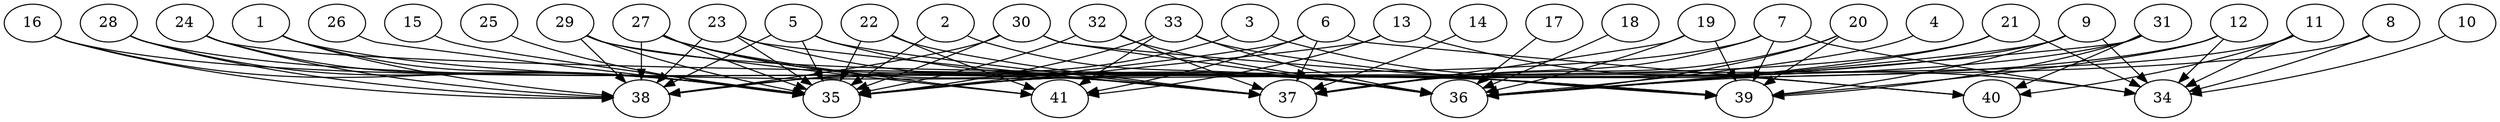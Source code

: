 // DAG (tier=3-complex, mode=data, n=41, ccr=0.525, fat=0.864, density=0.745, regular=0.314, jump=0.203, mindata=4194304, maxdata=33554432)
// DAG automatically generated by daggen at Sun Aug 24 16:33:35 2025
// /home/ermia/Project/Environments/daggen/bin/daggen --dot --ccr 0.525 --fat 0.864 --regular 0.314 --density 0.745 --jump 0.203 --mindata 4194304 --maxdata 33554432 -n 41 
digraph G {
  1 [size="1092720601925348992", alpha="0.03", expect_size="546360300962674496"]
  1 -> 35 [size ="615812947771392"]
  1 -> 38 [size ="615812947771392"]
  1 -> 39 [size ="615812947771392"]
  2 [size="14375378248624216064", alpha="0.10", expect_size="7187689124312108032"]
  2 -> 35 [size ="5107037197303808"]
  2 -> 36 [size ="5107037197303808"]
  3 [size="12289391279258462060544", alpha="0.03", expect_size="6144695639629231030272"]
  3 -> 38 [size ="4260333216595968"]
  3 -> 40 [size ="4260333216595968"]
  4 [size="502523585812607533056", alpha="0.12", expect_size="251261792906303766528"]
  4 -> 36 [size ="505662740103168"]
  5 [size="1700827461470054776832", alpha="0.00", expect_size="850413730735027388416"]
  5 -> 35 [size ="1139891442286592"]
  5 -> 36 [size ="1139891442286592"]
  5 -> 37 [size ="1139891442286592"]
  5 -> 38 [size ="1139891442286592"]
  6 [size="1083174869454282112", alpha="0.12", expect_size="541587434727141056"]
  6 -> 35 [size ="386293687123968"]
  6 -> 37 [size ="386293687123968"]
  6 -> 40 [size ="386293687123968"]
  6 -> 41 [size ="386293687123968"]
  7 [size="8379082844735012864000", alpha="0.16", expect_size="4189541422367506432000"]
  7 -> 34 [size ="3300306767052800"]
  7 -> 35 [size ="3300306767052800"]
  7 -> 37 [size ="3300306767052800"]
  7 -> 39 [size ="3300306767052800"]
  8 [size="9243809200331282", alpha="0.03", expect_size="4621904600165641"]
  8 -> 34 [size ="155610767163392"]
  8 -> 36 [size ="155610767163392"]
  9 [size="36391742813484040", alpha="0.04", expect_size="18195871406742020"]
  9 -> 34 [size ="2522540668878848"]
  9 -> 36 [size ="2522540668878848"]
  9 -> 38 [size ="2522540668878848"]
  9 -> 39 [size ="2522540668878848"]
  10 [size="37176874882639140487168", alpha="0.13", expect_size="18588437441319570243584"]
  10 -> 34 [size ="8911248888430592"]
  11 [size="6318590123184368910336", alpha="0.12", expect_size="3159295061592184455168"]
  11 -> 34 [size ="2734240907132928"]
  11 -> 37 [size ="2734240907132928"]
  11 -> 40 [size ="2734240907132928"]
  12 [size="300491586963352059904", alpha="0.07", expect_size="150245793481676029952"]
  12 -> 34 [size ="358903917314048"]
  12 -> 35 [size ="358903917314048"]
  12 -> 39 [size ="358903917314048"]
  13 [size="57148965626196600", alpha="0.08", expect_size="28574482813098300"]
  13 -> 34 [size ="1484307176620032"]
  13 -> 35 [size ="1484307176620032"]
  13 -> 41 [size ="1484307176620032"]
  14 [size="6829446324307202408448", alpha="0.01", expect_size="3414723162153601204224"]
  14 -> 37 [size ="2879698262556672"]
  15 [size="3476101146851132", alpha="0.01", expect_size="1738050573425566"]
  15 -> 35 [size ="204878026637312"]
  16 [size="272727124800845119488", alpha="0.11", expect_size="136363562400422559744"]
  16 -> 35 [size ="336440969920512"]
  16 -> 37 [size ="336440969920512"]
  16 -> 38 [size ="336440969920512"]
  17 [size="13013162574743601152000", alpha="0.13", expect_size="6506581287371800576000"]
  17 -> 36 [size ="4426004902707200"]
  18 [size="224812497172040777728", alpha="0.11", expect_size="112406248586020388864"]
  18 -> 36 [size ="295781009457152"]
  19 [size="70265307741710144", alpha="0.17", expect_size="35132653870855072"]
  19 -> 36 [size ="5602421183086592"]
  19 -> 37 [size ="5602421183086592"]
  19 -> 39 [size ="5602421183086592"]
  20 [size="2731543397000707072", alpha="0.14", expect_size="1365771698500353536"]
  20 -> 36 [size ="1912686510080000"]
  20 -> 37 [size ="1912686510080000"]
  20 -> 39 [size ="1912686510080000"]
  21 [size="15476135410508001280", alpha="0.09", expect_size="7738067705254000640"]
  21 -> 34 [size ="8022492446720000"]
  21 -> 35 [size ="8022492446720000"]
  21 -> 36 [size ="8022492446720000"]
  22 [size="749579339467025547264", alpha="0.04", expect_size="374789669733512773632"]
  22 -> 35 [size ="660138495049728"]
  22 -> 37 [size ="660138495049728"]
  22 -> 41 [size ="660138495049728"]
  23 [size="2353571102799691776000", alpha="0.08", expect_size="1176785551399845888000"]
  23 -> 35 [size ="1415494552780800"]
  23 -> 36 [size ="1415494552780800"]
  23 -> 37 [size ="1415494552780800"]
  23 -> 38 [size ="1415494552780800"]
  24 [size="235639799941016352", alpha="0.11", expect_size="117819899970508176"]
  24 -> 35 [size ="7303651018145792"]
  24 -> 38 [size ="7303651018145792"]
  24 -> 39 [size ="7303651018145792"]
  25 [size="18765946640462553088", alpha="0.01", expect_size="9382973320231276544"]
  25 -> 35 [size ="8489833072689152"]
  26 [size="449220419055166656", alpha="0.16", expect_size="224610209527583328"]
  26 -> 35 [size ="283361675313152"]
  27 [size="8434998657464871936", alpha="0.19", expect_size="4217499328732435968"]
  27 -> 35 [size ="3476984743067648"]
  27 -> 36 [size ="3476984743067648"]
  27 -> 37 [size ="3476984743067648"]
  27 -> 38 [size ="3476984743067648"]
  27 -> 41 [size ="3476984743067648"]
  28 [size="30626872271008492", alpha="0.01", expect_size="15313436135504246"]
  28 -> 35 [size ="548068772544512"]
  28 -> 36 [size ="548068772544512"]
  28 -> 38 [size ="548068772544512"]
  29 [size="4125957153818073366528", alpha="0.11", expect_size="2062978576909036683264"]
  29 -> 35 [size ="2057973585149952"]
  29 -> 36 [size ="2057973585149952"]
  29 -> 38 [size ="2057973585149952"]
  29 -> 41 [size ="2057973585149952"]
  30 [size="3254345315983563264", alpha="0.05", expect_size="1627172657991781632"]
  30 -> 35 [size ="7875819783323648"]
  30 -> 36 [size ="7875819783323648"]
  30 -> 38 [size ="7875819783323648"]
  30 -> 39 [size ="7875819783323648"]
  31 [size="106253748966954272", alpha="0.05", expect_size="53126874483477136"]
  31 -> 35 [size ="1661594299793408"]
  31 -> 36 [size ="1661594299793408"]
  31 -> 39 [size ="1661594299793408"]
  31 -> 40 [size ="1661594299793408"]
  32 [size="4815493987808317538304", alpha="0.08", expect_size="2407746993904158769152"]
  32 -> 35 [size ="2281307790901248"]
  32 -> 36 [size ="2281307790901248"]
  32 -> 37 [size ="2281307790901248"]
  33 [size="1023646373096468774912", alpha="0.05", expect_size="511823186548234387456"]
  33 -> 35 [size ="812562211930112"]
  33 -> 36 [size ="812562211930112"]
  33 -> 39 [size ="812562211930112"]
  33 -> 41 [size ="812562211930112"]
  34 [size="5594310468858904838144", alpha="0.01", expect_size="2797155234429452419072"]
  35 [size="278268922501470752", alpha="0.18", expect_size="139134461250735376"]
  36 [size="10203266979396881219584", alpha="0.20", expect_size="5101633489698440609792"]
  37 [size="74902928857652112", alpha="0.07", expect_size="37451464428826056"]
  38 [size="6512684867063667228672", alpha="0.17", expect_size="3256342433531833614336"]
  39 [size="1423257837079925504", alpha="0.15", expect_size="711628918539962752"]
  40 [size="307253582713326848", alpha="0.19", expect_size="153626791356663424"]
  41 [size="13377716960616996864", alpha="0.06", expect_size="6688858480308498432"]
}